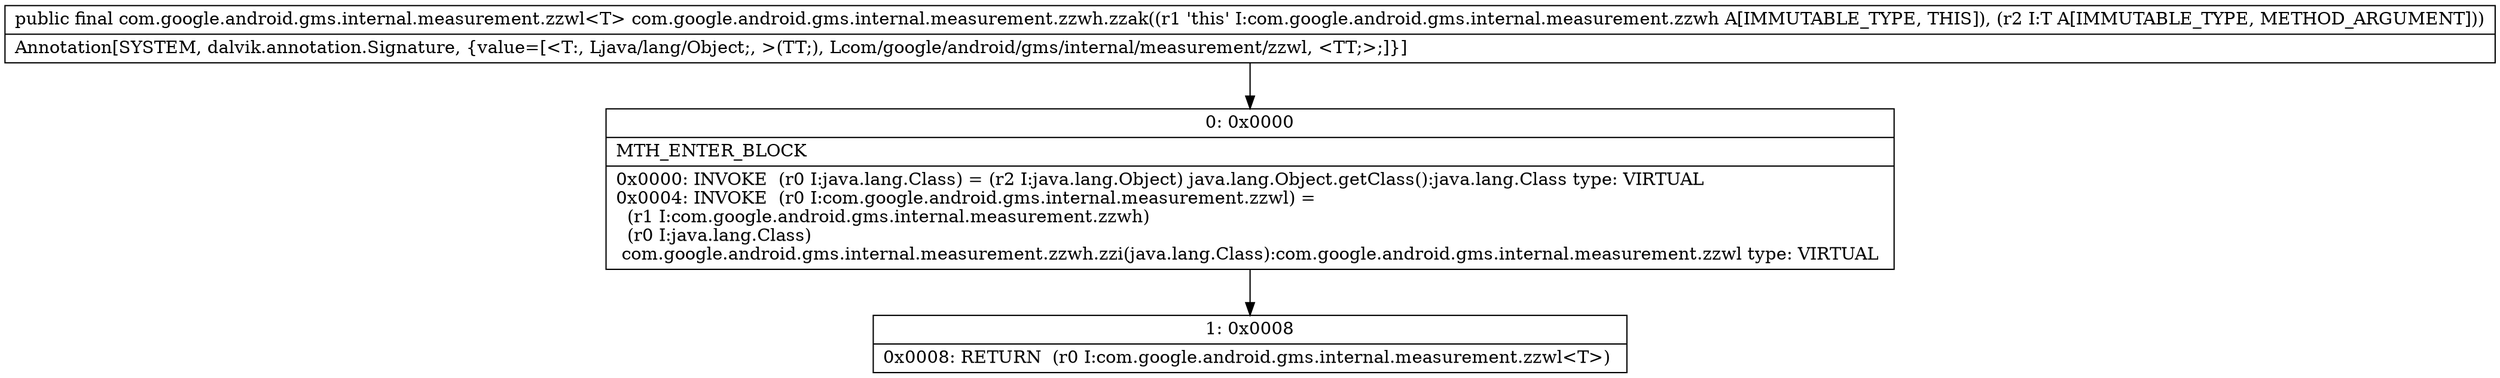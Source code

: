 digraph "CFG forcom.google.android.gms.internal.measurement.zzwh.zzak(Ljava\/lang\/Object;)Lcom\/google\/android\/gms\/internal\/measurement\/zzwl;" {
Node_0 [shape=record,label="{0\:\ 0x0000|MTH_ENTER_BLOCK\l|0x0000: INVOKE  (r0 I:java.lang.Class) = (r2 I:java.lang.Object) java.lang.Object.getClass():java.lang.Class type: VIRTUAL \l0x0004: INVOKE  (r0 I:com.google.android.gms.internal.measurement.zzwl) = \l  (r1 I:com.google.android.gms.internal.measurement.zzwh)\l  (r0 I:java.lang.Class)\l com.google.android.gms.internal.measurement.zzwh.zzi(java.lang.Class):com.google.android.gms.internal.measurement.zzwl type: VIRTUAL \l}"];
Node_1 [shape=record,label="{1\:\ 0x0008|0x0008: RETURN  (r0 I:com.google.android.gms.internal.measurement.zzwl\<T\>) \l}"];
MethodNode[shape=record,label="{public final com.google.android.gms.internal.measurement.zzwl\<T\> com.google.android.gms.internal.measurement.zzwh.zzak((r1 'this' I:com.google.android.gms.internal.measurement.zzwh A[IMMUTABLE_TYPE, THIS]), (r2 I:T A[IMMUTABLE_TYPE, METHOD_ARGUMENT]))  | Annotation[SYSTEM, dalvik.annotation.Signature, \{value=[\<T:, Ljava\/lang\/Object;, \>(TT;), Lcom\/google\/android\/gms\/internal\/measurement\/zzwl, \<TT;\>;]\}]\l}"];
MethodNode -> Node_0;
Node_0 -> Node_1;
}

